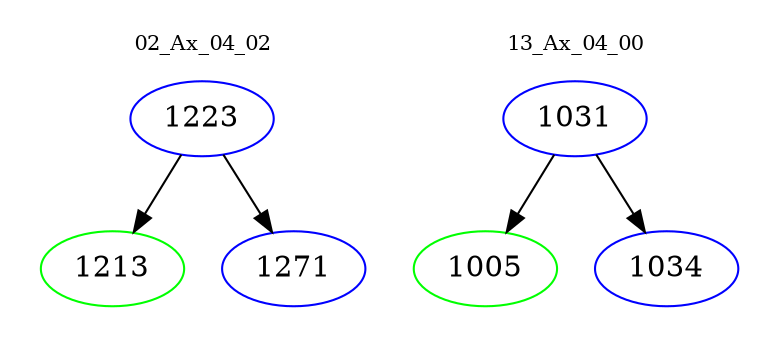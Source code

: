 digraph{
subgraph cluster_0 {
color = white
label = "02_Ax_04_02";
fontsize=10;
T0_1223 [label="1223", color="blue"]
T0_1223 -> T0_1213 [color="black"]
T0_1213 [label="1213", color="green"]
T0_1223 -> T0_1271 [color="black"]
T0_1271 [label="1271", color="blue"]
}
subgraph cluster_1 {
color = white
label = "13_Ax_04_00";
fontsize=10;
T1_1031 [label="1031", color="blue"]
T1_1031 -> T1_1005 [color="black"]
T1_1005 [label="1005", color="green"]
T1_1031 -> T1_1034 [color="black"]
T1_1034 [label="1034", color="blue"]
}
}
